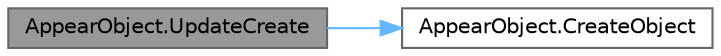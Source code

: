 digraph "AppearObject.UpdateCreate"
{
 // LATEX_PDF_SIZE
  bgcolor="transparent";
  edge [fontname=Helvetica,fontsize=10,labelfontname=Helvetica,labelfontsize=10];
  node [fontname=Helvetica,fontsize=10,shape=box,height=0.2,width=0.4];
  rankdir="LR";
  Node1 [id="Node000001",label="AppearObject.UpdateCreate",height=0.2,width=0.4,color="gray40", fillcolor="grey60", style="filled", fontcolor="black",tooltip=" "];
  Node1 -> Node2 [id="edge1_Node000001_Node000002",color="steelblue1",style="solid",tooltip=" "];
  Node2 [id="Node000002",label="AppearObject.CreateObject",height=0.2,width=0.4,color="grey40", fillcolor="white", style="filled",URL="$class_appear_object.html#a5279c72f315702d6eb9d78dfd7e373c7",tooltip=" "];
}
